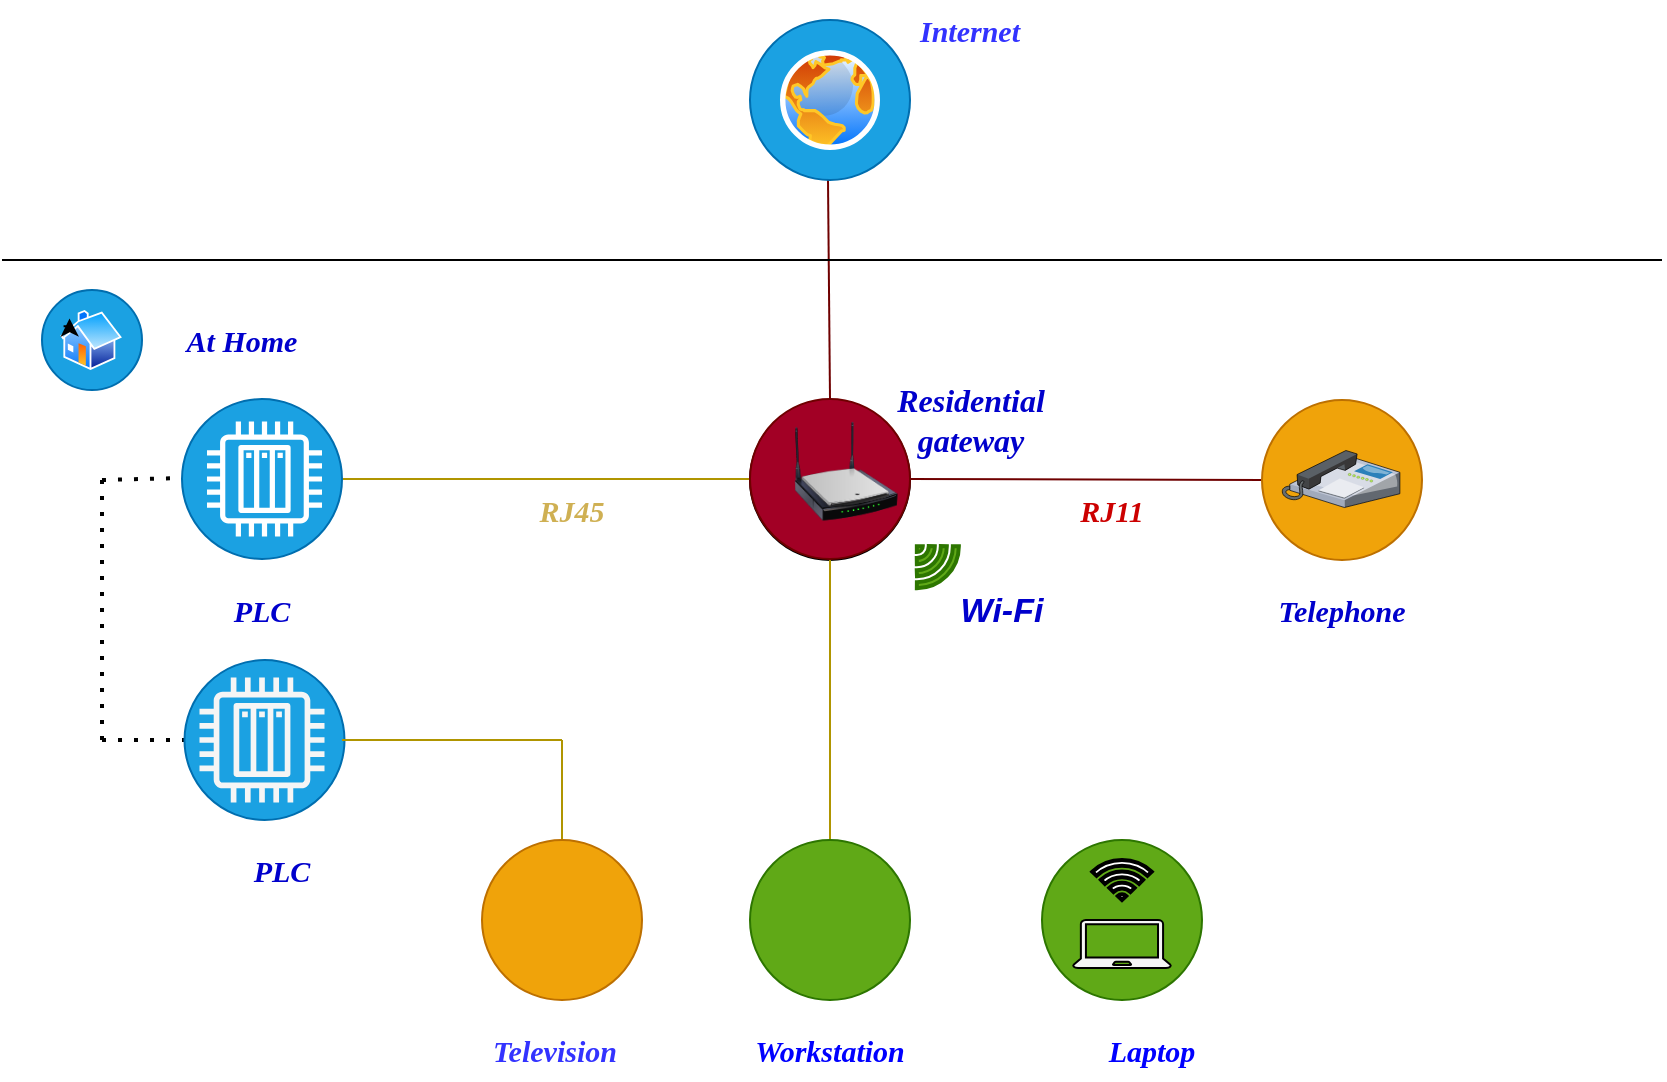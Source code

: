 <mxfile version="21.6.6">
  <diagram name="Page-1" id="ZTlqqa37tIGZ_Z2DxApd">
    <mxGraphModel dx="594" dy="1594" grid="1" gridSize="10" guides="1" tooltips="1" connect="1" arrows="1" fold="1" page="1" pageScale="1" pageWidth="827" pageHeight="1169" math="0" shadow="0">
      <root>
        <mxCell id="0" />
        <mxCell id="1" parent="0" />
        <mxCell id="QCGxHbYCXskmZJ4mAyzk-1" value="" style="ellipse;whiteSpace=wrap;html=1;aspect=fixed;" vertex="1" parent="1">
          <mxGeometry x="374" y="310" width="80" height="80" as="geometry" />
        </mxCell>
        <mxCell id="QCGxHbYCXskmZJ4mAyzk-2" value="" style="endArrow=none;html=1;rounded=0;fillColor=#e3c800;strokeColor=#B09500;" edge="1" parent="1" target="QCGxHbYCXskmZJ4mAyzk-3">
          <mxGeometry width="50" height="50" relative="1" as="geometry">
            <mxPoint x="164" y="349.5" as="sourcePoint" />
            <mxPoint x="374" y="349.5" as="targetPoint" />
            <Array as="points">
              <mxPoint x="264" y="349.5" />
            </Array>
          </mxGeometry>
        </mxCell>
        <mxCell id="QCGxHbYCXskmZJ4mAyzk-3" value="" style="ellipse;whiteSpace=wrap;html=1;aspect=fixed;fillColor=#a20025;strokeColor=#6F0000;fontColor=#ffffff;" vertex="1" parent="1">
          <mxGeometry x="374" y="309.5" width="80" height="80" as="geometry" />
        </mxCell>
        <mxCell id="QCGxHbYCXskmZJ4mAyzk-4" value="" style="ellipse;whiteSpace=wrap;html=1;aspect=fixed;fillColor=#1ba1e2;fontColor=#ffffff;strokeColor=#006EAF;" vertex="1" parent="1">
          <mxGeometry x="90" y="309.5" width="80" height="80" as="geometry" />
        </mxCell>
        <mxCell id="QCGxHbYCXskmZJ4mAyzk-5" value="" style="endArrow=none;html=1;rounded=0;entryX=0.5;entryY=0;entryDx=0;entryDy=0;fillColor=#a20025;strokeColor=#6F0000;" edge="1" parent="1" target="QCGxHbYCXskmZJ4mAyzk-3">
          <mxGeometry width="50" height="50" relative="1" as="geometry">
            <mxPoint x="413" y="200" as="sourcePoint" />
            <mxPoint x="413" y="320" as="targetPoint" />
          </mxGeometry>
        </mxCell>
        <mxCell id="QCGxHbYCXskmZJ4mAyzk-6" value="" style="ellipse;whiteSpace=wrap;html=1;aspect=fixed;fillColor=#1ba1e2;fontColor=#ffffff;strokeColor=#006EAF;" vertex="1" parent="1">
          <mxGeometry x="374" y="120" width="80" height="80" as="geometry" />
        </mxCell>
        <mxCell id="QCGxHbYCXskmZJ4mAyzk-7" value="" style="endArrow=none;html=1;rounded=0;exitX=1;exitY=0.5;exitDx=0;exitDy=0;fillColor=#a20025;strokeColor=#6F0000;" edge="1" parent="1" source="QCGxHbYCXskmZJ4mAyzk-3">
          <mxGeometry width="50" height="50" relative="1" as="geometry">
            <mxPoint x="460" y="349" as="sourcePoint" />
            <mxPoint x="630" y="350" as="targetPoint" />
          </mxGeometry>
        </mxCell>
        <mxCell id="QCGxHbYCXskmZJ4mAyzk-8" value="" style="ellipse;whiteSpace=wrap;html=1;aspect=fixed;fillColor=#f0a30a;fontColor=#000000;strokeColor=#BD7000;" vertex="1" parent="1">
          <mxGeometry x="630" y="310" width="80" height="80" as="geometry" />
        </mxCell>
        <mxCell id="QCGxHbYCXskmZJ4mAyzk-9" value="" style="endArrow=none;dashed=1;html=1;dashPattern=1 3;strokeWidth=2;rounded=0;" edge="1" parent="1">
          <mxGeometry width="50" height="50" relative="1" as="geometry">
            <mxPoint x="50" y="350" as="sourcePoint" />
            <mxPoint x="90" y="349" as="targetPoint" />
          </mxGeometry>
        </mxCell>
        <mxCell id="QCGxHbYCXskmZJ4mAyzk-10" value="" style="endArrow=none;dashed=1;html=1;dashPattern=1 3;strokeWidth=2;rounded=0;" edge="1" parent="1">
          <mxGeometry width="50" height="50" relative="1" as="geometry">
            <mxPoint x="50" y="480" as="sourcePoint" />
            <mxPoint x="50" y="350" as="targetPoint" />
          </mxGeometry>
        </mxCell>
        <mxCell id="QCGxHbYCXskmZJ4mAyzk-11" value="" style="endArrow=none;dashed=1;html=1;dashPattern=1 3;strokeWidth=2;rounded=0;" edge="1" parent="1">
          <mxGeometry width="50" height="50" relative="1" as="geometry">
            <mxPoint x="50" y="480" as="sourcePoint" />
            <mxPoint x="110" y="480" as="targetPoint" />
            <Array as="points" />
          </mxGeometry>
        </mxCell>
        <mxCell id="QCGxHbYCXskmZJ4mAyzk-12" value="" style="ellipse;whiteSpace=wrap;html=1;aspect=fixed;fillColor=#1ba1e2;fontColor=#ffffff;strokeColor=#006EAF;" vertex="1" parent="1">
          <mxGeometry x="91.25" y="440" width="80" height="80" as="geometry" />
        </mxCell>
        <mxCell id="QCGxHbYCXskmZJ4mAyzk-13" value="" style="endArrow=none;html=1;rounded=0;fillColor=#e3c800;strokeColor=#B09500;" edge="1" parent="1">
          <mxGeometry width="50" height="50" relative="1" as="geometry">
            <mxPoint x="280" y="530" as="sourcePoint" />
            <mxPoint x="280" y="480" as="targetPoint" />
          </mxGeometry>
        </mxCell>
        <mxCell id="QCGxHbYCXskmZJ4mAyzk-14" value="" style="ellipse;whiteSpace=wrap;html=1;aspect=fixed;fillColor=#f0a30a;strokeColor=#BD7000;fontColor=#000000;" vertex="1" parent="1">
          <mxGeometry x="240" y="530" width="80" height="80" as="geometry" />
        </mxCell>
        <mxCell id="QCGxHbYCXskmZJ4mAyzk-15" value="" style="endArrow=none;html=1;rounded=0;entryX=0.5;entryY=1;entryDx=0;entryDy=0;fillColor=#e3c800;strokeColor=#B09500;" edge="1" parent="1" target="QCGxHbYCXskmZJ4mAyzk-1">
          <mxGeometry width="50" height="50" relative="1" as="geometry">
            <mxPoint x="414" y="530" as="sourcePoint" />
            <mxPoint x="440" y="400" as="targetPoint" />
            <Array as="points">
              <mxPoint x="414" y="440" />
            </Array>
          </mxGeometry>
        </mxCell>
        <mxCell id="QCGxHbYCXskmZJ4mAyzk-16" value="" style="ellipse;whiteSpace=wrap;html=1;aspect=fixed;fillColor=#60a917;fontColor=#ffffff;strokeColor=#2D7600;" vertex="1" parent="1">
          <mxGeometry x="374" y="530" width="80" height="80" as="geometry" />
        </mxCell>
        <mxCell id="QCGxHbYCXskmZJ4mAyzk-17" value="" style="ellipse;whiteSpace=wrap;html=1;aspect=fixed;fillColor=#60a917;fontColor=#ffffff;strokeColor=#2D7600;" vertex="1" parent="1">
          <mxGeometry x="520" y="530" width="80" height="80" as="geometry" />
        </mxCell>
        <mxCell id="QCGxHbYCXskmZJ4mAyzk-18" value="" style="ellipse;whiteSpace=wrap;html=1;aspect=fixed;" vertex="1" parent="1">
          <mxGeometry x="450" y="390" as="geometry" />
        </mxCell>
        <mxCell id="QCGxHbYCXskmZJ4mAyzk-19" value="Laptop" style="text;html=1;strokeColor=none;fillColor=none;align=center;verticalAlign=middle;whiteSpace=wrap;rounded=0;fontStyle=3;fontColor=#0000FF;fontFamily=Georgia;fontSize=15;" vertex="1" parent="1">
          <mxGeometry x="490" y="620" width="170" height="30" as="geometry" />
        </mxCell>
        <mxCell id="QCGxHbYCXskmZJ4mAyzk-20" value="Workstation" style="text;html=1;strokeColor=none;fillColor=none;align=center;verticalAlign=middle;whiteSpace=wrap;rounded=0;fontStyle=3;fontColor=#0000FF;fontFamily=Georgia;fontSize=15;" vertex="1" parent="1">
          <mxGeometry x="364" y="620" width="100" height="30" as="geometry" />
        </mxCell>
        <mxCell id="QCGxHbYCXskmZJ4mAyzk-21" value="Television" style="text;html=1;strokeColor=none;fillColor=none;align=center;verticalAlign=middle;whiteSpace=wrap;rounded=0;fontStyle=3;fontColor=#3333FF;fontFamily=Georgia;fontSize=15;" vertex="1" parent="1">
          <mxGeometry x="189" y="620" width="175" height="30" as="geometry" />
        </mxCell>
        <mxCell id="QCGxHbYCXskmZJ4mAyzk-22" value="&lt;b&gt;PLC&lt;/b&gt;" style="text;html=1;strokeColor=none;fillColor=none;align=center;verticalAlign=middle;whiteSpace=wrap;rounded=0;fontStyle=3;fontColor=#0000CC;fontFamily=Georgia;fontSize=15;" vertex="1" parent="1">
          <mxGeometry x="110" y="530" width="60" height="30" as="geometry" />
        </mxCell>
        <mxCell id="QCGxHbYCXskmZJ4mAyzk-23" value="&lt;b&gt;PLC&lt;/b&gt;" style="text;html=1;strokeColor=none;fillColor=none;align=center;verticalAlign=middle;whiteSpace=wrap;rounded=0;fontStyle=3;fontColor=#0000CC;fontFamily=Georgia;fontSize=15;" vertex="1" parent="1">
          <mxGeometry x="100" y="400" width="60" height="30" as="geometry" />
        </mxCell>
        <mxCell id="QCGxHbYCXskmZJ4mAyzk-24" value="Residential gateway" style="text;html=1;strokeColor=none;fillColor=none;align=center;verticalAlign=middle;whiteSpace=wrap;rounded=0;fontStyle=3;fontColor=#0000CC;fontFamily=Comic Sans MS;fontSize=16;" vertex="1" parent="1">
          <mxGeometry x="439" y="305.25" width="91" height="30" as="geometry" />
        </mxCell>
        <mxCell id="QCGxHbYCXskmZJ4mAyzk-25" value="RJ11" style="text;html=1;align=center;verticalAlign=middle;whiteSpace=wrap;rounded=0;fontStyle=3;fontColor=#CC0000;fontFamily=Georgia;fontSize=15;" vertex="1" parent="1">
          <mxGeometry x="510" y="350" width="90" height="30" as="geometry" />
        </mxCell>
        <mxCell id="QCGxHbYCXskmZJ4mAyzk-26" value="Telephone" style="text;html=1;strokeColor=none;fillColor=none;align=center;verticalAlign=middle;whiteSpace=wrap;rounded=0;fontStyle=3;fontColor=#0000CC;fontFamily=Georgia;fontSize=15;" vertex="1" parent="1">
          <mxGeometry x="640" y="400" width="60" height="30" as="geometry" />
        </mxCell>
        <mxCell id="QCGxHbYCXskmZJ4mAyzk-27" value="Internet" style="text;html=1;align=center;verticalAlign=middle;whiteSpace=wrap;rounded=0;fontStyle=3;fontColor=#3333FF;fontFamily=Comic Sans MS;fontSize=15;" vertex="1" parent="1">
          <mxGeometry x="454" y="110" width="60" height="30" as="geometry" />
        </mxCell>
        <mxCell id="QCGxHbYCXskmZJ4mAyzk-28" value="" style="html=1;verticalLabelPosition=bottom;align=center;labelBackgroundColor=#ffffff;verticalAlign=top;strokeWidth=2;shadow=0;dashed=0;shape=mxgraph.ios7.icons.wifi;pointerEvents=1;rotation=-225;fillColor=#60a917;fontColor=#ffffff;strokeColor=#2D7600;" vertex="1" parent="1">
          <mxGeometry x="450" y="380" width="29.7" height="21" as="geometry" />
        </mxCell>
        <mxCell id="QCGxHbYCXskmZJ4mAyzk-29" value="&lt;div style=&quot;font-size: 17px;&quot;&gt;Wi-Fi&lt;/div&gt;" style="text;html=1;strokeColor=none;fillColor=none;align=center;verticalAlign=middle;whiteSpace=wrap;rounded=0;fontColor=#0000CC;fontStyle=3;fontSize=17;" vertex="1" parent="1">
          <mxGeometry x="470" y="401" width="60" height="30" as="geometry" />
        </mxCell>
        <mxCell id="QCGxHbYCXskmZJ4mAyzk-30" value="" style="sketch=0;pointerEvents=1;shadow=0;dashed=0;html=1;labelPosition=center;verticalLabelPosition=bottom;verticalAlign=top;outlineConnect=0;align=center;shape=mxgraph.office.devices.laptop;fillColor=#f5f5f5;fontColor=#333333;strokeColor=#000000;" vertex="1" parent="1">
          <mxGeometry x="535.5" y="570" width="49" height="24" as="geometry" />
        </mxCell>
        <mxCell id="QCGxHbYCXskmZJ4mAyzk-31" value="" style="verticalLabelPosition=bottom;sketch=0;aspect=fixed;html=1;verticalAlign=top;strokeColor=none;align=center;outlineConnect=0;shape=mxgraph.citrix.ip_phone;" vertex="1" parent="1">
          <mxGeometry x="640" y="335.25" width="58.93" height="28.5" as="geometry" />
        </mxCell>
        <mxCell id="QCGxHbYCXskmZJ4mAyzk-32" value="" style="image;html=1;image=img/lib/clip_art/networking/Wireless_Router_N_128x128.png" vertex="1" parent="1">
          <mxGeometry x="382" y="320.75" width="80" height="49.5" as="geometry" />
        </mxCell>
        <mxCell id="QCGxHbYCXskmZJ4mAyzk-33" value="" style="shape=image;html=1;verticalAlign=top;verticalLabelPosition=bottom;labelBackgroundColor=#ffffff;imageAspect=0;aspect=fixed;image=https://cdn1.iconfinder.com/data/icons/nuvola2/128x128/devices/tv.png" vertex="1" parent="1">
          <mxGeometry x="245" y="535" width="70" height="70" as="geometry" />
        </mxCell>
        <mxCell id="QCGxHbYCXskmZJ4mAyzk-34" value="" style="ellipse;whiteSpace=wrap;html=1;aspect=fixed;fillColor=#1ba1e2;fontColor=#ffffff;strokeColor=#006EAF;" vertex="1" parent="1">
          <mxGeometry x="20" y="255" width="50" height="50" as="geometry" />
        </mxCell>
        <mxCell id="QCGxHbYCXskmZJ4mAyzk-35" value="" style="image;aspect=fixed;perimeter=ellipsePerimeter;html=1;align=center;shadow=0;dashed=0;spacingTop=3;image=img/lib/active_directory/home.svg;" vertex="1" parent="1">
          <mxGeometry x="29.07" y="265" width="30.93" height="30" as="geometry" />
        </mxCell>
        <mxCell id="QCGxHbYCXskmZJ4mAyzk-36" value="At Home" style="text;html=1;strokeColor=none;fillColor=none;align=center;verticalAlign=middle;whiteSpace=wrap;rounded=0;fontStyle=3;fontColor=#0000CC;fontFamily=Lucida Console;fontSize=15;" vertex="1" parent="1">
          <mxGeometry x="60" y="260" width="120" height="40" as="geometry" />
        </mxCell>
        <mxCell id="QCGxHbYCXskmZJ4mAyzk-37" value="" style="sketch=0;outlineConnect=0;dashed=0;verticalLabelPosition=bottom;verticalAlign=top;align=center;html=1;fontSize=12;fontStyle=0;aspect=fixed;pointerEvents=1;shape=mxgraph.aws4.iot_thing_plc;" vertex="1" parent="1">
          <mxGeometry x="102.5" y="320.75" width="57.5" height="57.5" as="geometry" />
        </mxCell>
        <mxCell id="QCGxHbYCXskmZJ4mAyzk-38" value="" style="image;aspect=fixed;perimeter=ellipsePerimeter;html=1;align=center;shadow=0;dashed=0;spacingTop=3;image=img/lib/active_directory/internet_globe.svg;" vertex="1" parent="1">
          <mxGeometry x="389" y="135" width="50" height="50" as="geometry" />
        </mxCell>
        <mxCell id="QCGxHbYCXskmZJ4mAyzk-39" style="edgeStyle=orthogonalEdgeStyle;rounded=0;orthogonalLoop=1;jettySize=auto;html=1;exitX=0;exitY=0.25;exitDx=0;exitDy=0;entryX=0;entryY=0;entryDx=0;entryDy=0;" edge="1" parent="1" source="QCGxHbYCXskmZJ4mAyzk-35" target="QCGxHbYCXskmZJ4mAyzk-35">
          <mxGeometry relative="1" as="geometry" />
        </mxCell>
        <mxCell id="QCGxHbYCXskmZJ4mAyzk-40" value="" style="html=1;verticalLabelPosition=bottom;align=center;labelBackgroundColor=#ffffff;verticalAlign=top;strokeWidth=2;shadow=0;dashed=0;shape=mxgraph.ios7.icons.wifi;pointerEvents=1;" vertex="1" parent="1">
          <mxGeometry x="545.15" y="540" width="29.7" height="20" as="geometry" />
        </mxCell>
        <mxCell id="QCGxHbYCXskmZJ4mAyzk-41" value="RJ45" style="text;html=1;strokeColor=none;fillColor=none;align=center;verticalAlign=middle;whiteSpace=wrap;rounded=0;shadow=0;fontStyle=3;fontColor=#CFB053;horizontal=1;fontFamily=Georgia;fontSize=15;" vertex="1" parent="1">
          <mxGeometry x="235" y="344.13" width="100" height="41.75" as="geometry" />
        </mxCell>
        <mxCell id="QCGxHbYCXskmZJ4mAyzk-42" value="" style="shape=image;html=1;verticalAlign=top;verticalLabelPosition=bottom;labelBackgroundColor=#ffffff;imageAspect=0;aspect=fixed;image=https://cdn4.iconfinder.com/data/icons/48-bubbles/48/24.TV-128.png" vertex="1" parent="1">
          <mxGeometry x="382" y="538.75" width="62.5" height="62.5" as="geometry" />
        </mxCell>
        <mxCell id="QCGxHbYCXskmZJ4mAyzk-43" value="" style="endArrow=none;html=1;rounded=0;" edge="1" parent="1">
          <mxGeometry width="50" height="50" relative="1" as="geometry">
            <mxPoint y="240" as="sourcePoint" />
            <mxPoint x="830" y="240" as="targetPoint" />
          </mxGeometry>
        </mxCell>
        <mxCell id="QCGxHbYCXskmZJ4mAyzk-44" value="" style="sketch=0;outlineConnect=0;fontColor=#333333;fillColor=#f5f5f5;strokeColor=#666666;dashed=0;verticalLabelPosition=bottom;verticalAlign=top;align=center;html=1;fontSize=12;fontStyle=0;aspect=fixed;pointerEvents=1;shape=mxgraph.aws4.iot_thing_plc;" vertex="1" parent="1">
          <mxGeometry x="98.75" y="448.75" width="62.5" height="62.5" as="geometry" />
        </mxCell>
        <mxCell id="QCGxHbYCXskmZJ4mAyzk-45" value="" style="endArrow=none;html=1;rounded=0;fillColor=#e3c800;strokeColor=#B09500;" edge="1" parent="1">
          <mxGeometry width="50" height="50" relative="1" as="geometry">
            <mxPoint x="280" y="480" as="sourcePoint" />
            <mxPoint x="280" y="480" as="targetPoint" />
            <Array as="points">
              <mxPoint x="170" y="480" />
            </Array>
          </mxGeometry>
        </mxCell>
      </root>
    </mxGraphModel>
  </diagram>
</mxfile>
